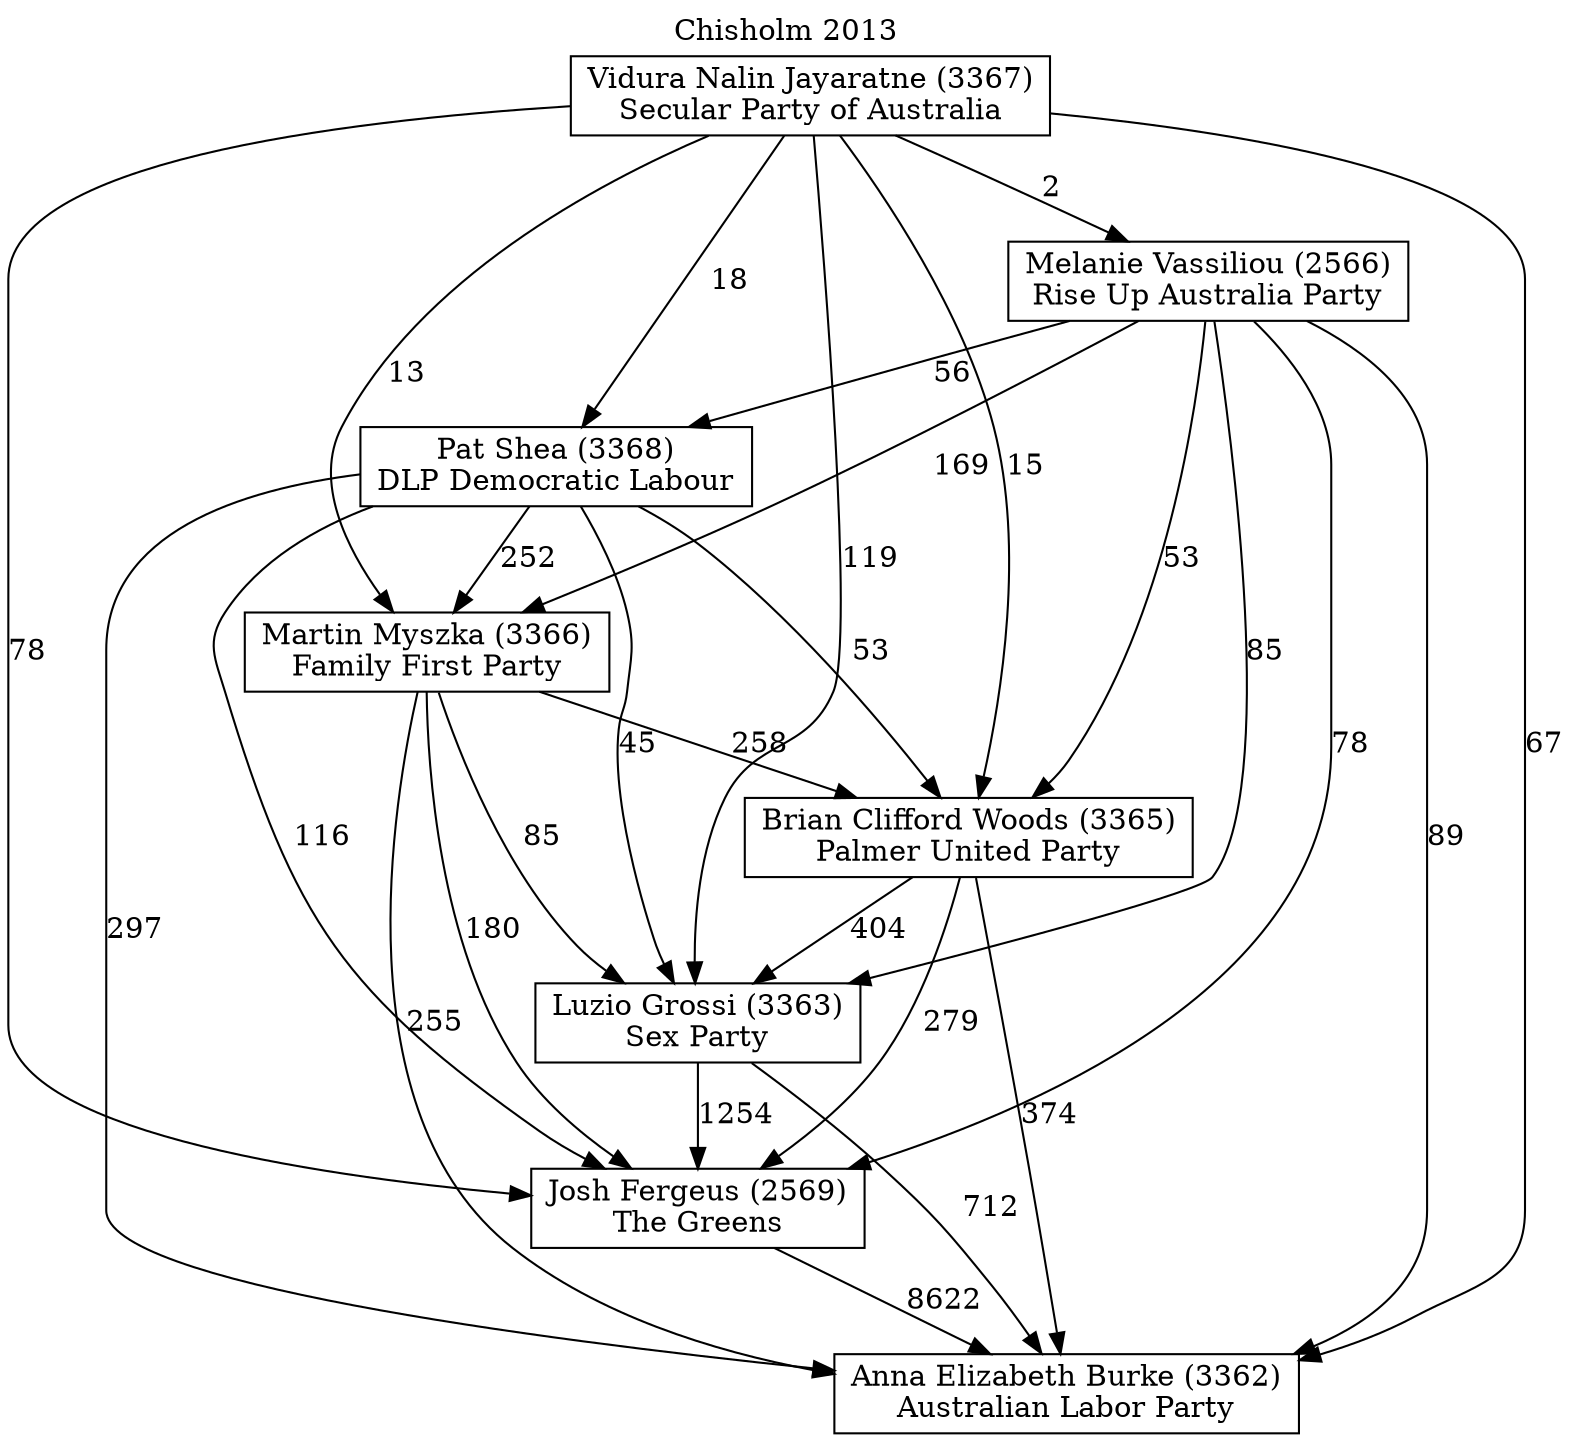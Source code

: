 // House preference flow
digraph "Anna Elizabeth Burke (3362)_Chisholm_2013" {
	graph [label="Chisholm 2013" labelloc=t mclimit=10]
	node [shape=box]
	"Anna Elizabeth Burke (3362)" [label="Anna Elizabeth Burke (3362)
Australian Labor Party"]
	"Brian Clifford Woods (3365)" [label="Brian Clifford Woods (3365)
Palmer United Party"]
	"Josh Fergeus (2569)" [label="Josh Fergeus (2569)
The Greens"]
	"Luzio Grossi (3363)" [label="Luzio Grossi (3363)
Sex Party"]
	"Martin Myszka (3366)" [label="Martin Myszka (3366)
Family First Party"]
	"Melanie Vassiliou (2566)" [label="Melanie Vassiliou (2566)
Rise Up Australia Party"]
	"Pat Shea (3368)" [label="Pat Shea (3368)
DLP Democratic Labour"]
	"Vidura Nalin Jayaratne (3367)" [label="Vidura Nalin Jayaratne (3367)
Secular Party of Australia"]
	"Brian Clifford Woods (3365)" -> "Anna Elizabeth Burke (3362)" [label=374]
	"Brian Clifford Woods (3365)" -> "Josh Fergeus (2569)" [label=279]
	"Brian Clifford Woods (3365)" -> "Luzio Grossi (3363)" [label=404]
	"Josh Fergeus (2569)" -> "Anna Elizabeth Burke (3362)" [label=8622]
	"Luzio Grossi (3363)" -> "Anna Elizabeth Burke (3362)" [label=712]
	"Luzio Grossi (3363)" -> "Josh Fergeus (2569)" [label=1254]
	"Martin Myszka (3366)" -> "Anna Elizabeth Burke (3362)" [label=255]
	"Martin Myszka (3366)" -> "Brian Clifford Woods (3365)" [label=258]
	"Martin Myszka (3366)" -> "Josh Fergeus (2569)" [label=180]
	"Martin Myszka (3366)" -> "Luzio Grossi (3363)" [label=85]
	"Melanie Vassiliou (2566)" -> "Anna Elizabeth Burke (3362)" [label=89]
	"Melanie Vassiliou (2566)" -> "Brian Clifford Woods (3365)" [label=53]
	"Melanie Vassiliou (2566)" -> "Josh Fergeus (2569)" [label=78]
	"Melanie Vassiliou (2566)" -> "Luzio Grossi (3363)" [label=85]
	"Melanie Vassiliou (2566)" -> "Martin Myszka (3366)" [label=169]
	"Melanie Vassiliou (2566)" -> "Pat Shea (3368)" [label=56]
	"Pat Shea (3368)" -> "Anna Elizabeth Burke (3362)" [label=297]
	"Pat Shea (3368)" -> "Brian Clifford Woods (3365)" [label=53]
	"Pat Shea (3368)" -> "Josh Fergeus (2569)" [label=116]
	"Pat Shea (3368)" -> "Luzio Grossi (3363)" [label=45]
	"Pat Shea (3368)" -> "Martin Myszka (3366)" [label=252]
	"Vidura Nalin Jayaratne (3367)" -> "Anna Elizabeth Burke (3362)" [label=67]
	"Vidura Nalin Jayaratne (3367)" -> "Brian Clifford Woods (3365)" [label=15]
	"Vidura Nalin Jayaratne (3367)" -> "Josh Fergeus (2569)" [label=78]
	"Vidura Nalin Jayaratne (3367)" -> "Luzio Grossi (3363)" [label=119]
	"Vidura Nalin Jayaratne (3367)" -> "Martin Myszka (3366)" [label=13]
	"Vidura Nalin Jayaratne (3367)" -> "Melanie Vassiliou (2566)" [label=2]
	"Vidura Nalin Jayaratne (3367)" -> "Pat Shea (3368)" [label=18]
}

